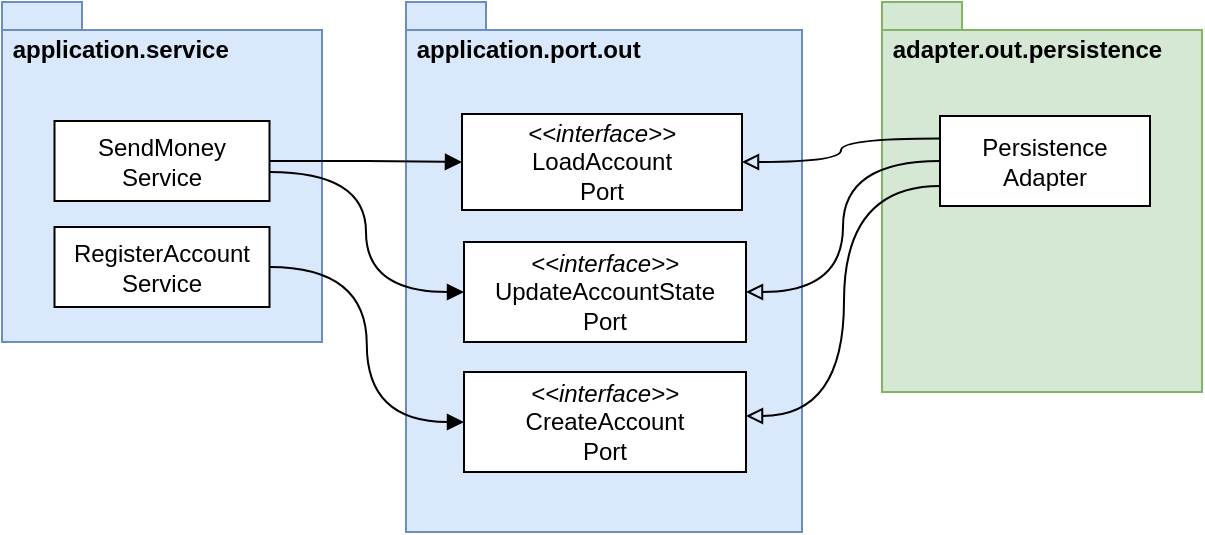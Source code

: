 <mxfile version="24.6.4" type="device">
  <diagram name="페이지-1" id="E8sRQw-qIFp42jbAtIci">
    <mxGraphModel dx="1114" dy="894" grid="1" gridSize="10" guides="1" tooltips="1" connect="1" arrows="1" fold="1" page="1" pageScale="1" pageWidth="827" pageHeight="1169" math="0" shadow="0">
      <root>
        <mxCell id="0" />
        <mxCell id="1" parent="0" />
        <mxCell id="SSeAW3PUiEQArpNr5yUQ-1" value="&amp;nbsp;application.port.out" style="shape=folder;fontStyle=1;spacingTop=10;tabWidth=40;tabHeight=14;tabPosition=left;html=1;whiteSpace=wrap;verticalAlign=top;align=left;fillColor=#dae8fc;strokeColor=#6c8ebf;" parent="1" vertex="1">
          <mxGeometry x="262" y="65" width="198" height="265" as="geometry" />
        </mxCell>
        <mxCell id="SSeAW3PUiEQArpNr5yUQ-2" value="&lt;div&gt;&lt;i&gt;&amp;lt;&amp;lt;interface&amp;gt;&amp;gt;&lt;/i&gt;&lt;/div&gt;LoadAccount&lt;div&gt;Port&lt;/div&gt;" style="rounded=0;whiteSpace=wrap;html=1;" parent="1" vertex="1">
          <mxGeometry x="290" y="121" width="140" height="48" as="geometry" />
        </mxCell>
        <mxCell id="SSeAW3PUiEQArpNr5yUQ-3" value="&amp;nbsp;application.service" style="shape=folder;fontStyle=1;spacingTop=10;tabWidth=40;tabHeight=14;tabPosition=left;html=1;whiteSpace=wrap;verticalAlign=top;align=left;fillColor=#dae8fc;strokeColor=#6c8ebf;" parent="1" vertex="1">
          <mxGeometry x="60" y="65" width="160" height="170" as="geometry" />
        </mxCell>
        <mxCell id="SSeAW3PUiEQArpNr5yUQ-14" style="edgeStyle=orthogonalEdgeStyle;rounded=0;orthogonalLoop=1;jettySize=auto;html=1;endArrow=block;endFill=1;" parent="1" source="SSeAW3PUiEQArpNr5yUQ-5" target="SSeAW3PUiEQArpNr5yUQ-2" edge="1">
          <mxGeometry relative="1" as="geometry" />
        </mxCell>
        <mxCell id="SSeAW3PUiEQArpNr5yUQ-15" style="edgeStyle=orthogonalEdgeStyle;rounded=0;orthogonalLoop=1;jettySize=auto;html=1;entryX=0;entryY=0.5;entryDx=0;entryDy=0;endArrow=block;endFill=1;curved=1;" parent="1" source="SSeAW3PUiEQArpNr5yUQ-5" target="SSeAW3PUiEQArpNr5yUQ-8" edge="1">
          <mxGeometry relative="1" as="geometry">
            <Array as="points">
              <mxPoint x="242" y="150" />
              <mxPoint x="242" y="210" />
            </Array>
          </mxGeometry>
        </mxCell>
        <mxCell id="SSeAW3PUiEQArpNr5yUQ-5" value="SendMoney&lt;div&gt;Service&lt;/div&gt;" style="rounded=0;whiteSpace=wrap;html=1;" parent="1" vertex="1">
          <mxGeometry x="86.25" y="124.5" width="107.5" height="40" as="geometry" />
        </mxCell>
        <mxCell id="SSeAW3PUiEQArpNr5yUQ-16" style="edgeStyle=orthogonalEdgeStyle;rounded=0;orthogonalLoop=1;jettySize=auto;html=1;entryX=0;entryY=0.5;entryDx=0;entryDy=0;endArrow=block;endFill=1;curved=1;" parent="1" source="SSeAW3PUiEQArpNr5yUQ-7" target="SSeAW3PUiEQArpNr5yUQ-13" edge="1">
          <mxGeometry relative="1" as="geometry" />
        </mxCell>
        <mxCell id="SSeAW3PUiEQArpNr5yUQ-7" value="RegisterAccount&lt;div&gt;Service&lt;/div&gt;" style="rounded=0;whiteSpace=wrap;html=1;" parent="1" vertex="1">
          <mxGeometry x="86.25" y="177.5" width="107.5" height="40" as="geometry" />
        </mxCell>
        <mxCell id="SSeAW3PUiEQArpNr5yUQ-8" value="&lt;div&gt;&lt;i&gt;&amp;lt;&amp;lt;interface&amp;gt;&amp;gt;&lt;/i&gt;&lt;/div&gt;UpdateAccountState&lt;div&gt;Port&lt;/div&gt;" style="rounded=0;whiteSpace=wrap;html=1;" parent="1" vertex="1">
          <mxGeometry x="291" y="185" width="141" height="50" as="geometry" />
        </mxCell>
        <mxCell id="SSeAW3PUiEQArpNr5yUQ-9" value="&amp;nbsp;adapter.out.persistence" style="shape=folder;fontStyle=1;spacingTop=10;tabWidth=40;tabHeight=14;tabPosition=left;html=1;whiteSpace=wrap;verticalAlign=top;align=left;fillColor=#d5e8d4;strokeColor=#82b366;" parent="1" vertex="1">
          <mxGeometry x="500" y="65" width="160" height="195" as="geometry" />
        </mxCell>
        <mxCell id="SSeAW3PUiEQArpNr5yUQ-18" style="edgeStyle=orthogonalEdgeStyle;rounded=0;orthogonalLoop=1;jettySize=auto;html=1;entryX=1;entryY=0.5;entryDx=0;entryDy=0;exitX=0;exitY=0.25;exitDx=0;exitDy=0;endArrow=block;endFill=0;curved=1;" parent="1" source="SSeAW3PUiEQArpNr5yUQ-12" target="SSeAW3PUiEQArpNr5yUQ-2" edge="1">
          <mxGeometry relative="1" as="geometry" />
        </mxCell>
        <mxCell id="SSeAW3PUiEQArpNr5yUQ-19" style="edgeStyle=orthogonalEdgeStyle;rounded=0;orthogonalLoop=1;jettySize=auto;html=1;entryX=1;entryY=0.5;entryDx=0;entryDy=0;endArrow=block;endFill=0;curved=1;" parent="1" source="SSeAW3PUiEQArpNr5yUQ-12" target="SSeAW3PUiEQArpNr5yUQ-8" edge="1">
          <mxGeometry relative="1" as="geometry" />
        </mxCell>
        <mxCell id="SSeAW3PUiEQArpNr5yUQ-20" style="edgeStyle=orthogonalEdgeStyle;rounded=0;orthogonalLoop=1;jettySize=auto;html=1;entryX=1;entryY=0.5;entryDx=0;entryDy=0;endArrow=block;endFill=0;curved=1;" parent="1" edge="1">
          <mxGeometry relative="1" as="geometry">
            <mxPoint x="529" y="157" as="sourcePoint" />
            <mxPoint x="432" y="272" as="targetPoint" />
            <Array as="points">
              <mxPoint x="481" y="157" />
              <mxPoint x="481" y="272" />
            </Array>
          </mxGeometry>
        </mxCell>
        <mxCell id="SSeAW3PUiEQArpNr5yUQ-12" value="Persistence&lt;div&gt;Adapter&lt;/div&gt;" style="rounded=0;whiteSpace=wrap;html=1;" parent="1" vertex="1">
          <mxGeometry x="529" y="122" width="105" height="45" as="geometry" />
        </mxCell>
        <mxCell id="SSeAW3PUiEQArpNr5yUQ-13" value="&lt;div&gt;&lt;i&gt;&amp;lt;&amp;lt;interface&amp;gt;&amp;gt;&lt;/i&gt;&lt;/div&gt;CreateAccount&lt;div&gt;Port&lt;/div&gt;" style="rounded=0;whiteSpace=wrap;html=1;" parent="1" vertex="1">
          <mxGeometry x="291" y="250" width="141" height="50" as="geometry" />
        </mxCell>
      </root>
    </mxGraphModel>
  </diagram>
</mxfile>
